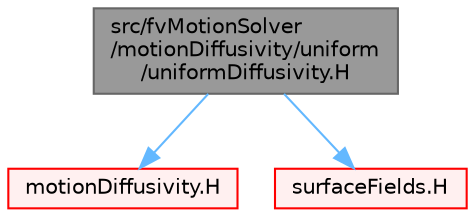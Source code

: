 digraph "src/fvMotionSolver/motionDiffusivity/uniform/uniformDiffusivity.H"
{
 // LATEX_PDF_SIZE
  bgcolor="transparent";
  edge [fontname=Helvetica,fontsize=10,labelfontname=Helvetica,labelfontsize=10];
  node [fontname=Helvetica,fontsize=10,shape=box,height=0.2,width=0.4];
  Node1 [id="Node000001",label="src/fvMotionSolver\l/motionDiffusivity/uniform\l/uniformDiffusivity.H",height=0.2,width=0.4,color="gray40", fillcolor="grey60", style="filled", fontcolor="black",tooltip=" "];
  Node1 -> Node2 [id="edge1_Node000001_Node000002",color="steelblue1",style="solid",tooltip=" "];
  Node2 [id="Node000002",label="motionDiffusivity.H",height=0.2,width=0.4,color="red", fillcolor="#FFF0F0", style="filled",URL="$motionDiffusivity_8H.html",tooltip=" "];
  Node1 -> Node342 [id="edge2_Node000001_Node000342",color="steelblue1",style="solid",tooltip=" "];
  Node342 [id="Node000342",label="surfaceFields.H",height=0.2,width=0.4,color="red", fillcolor="#FFF0F0", style="filled",URL="$surfaceFields_8H.html",tooltip="Foam::surfaceFields."];
}
